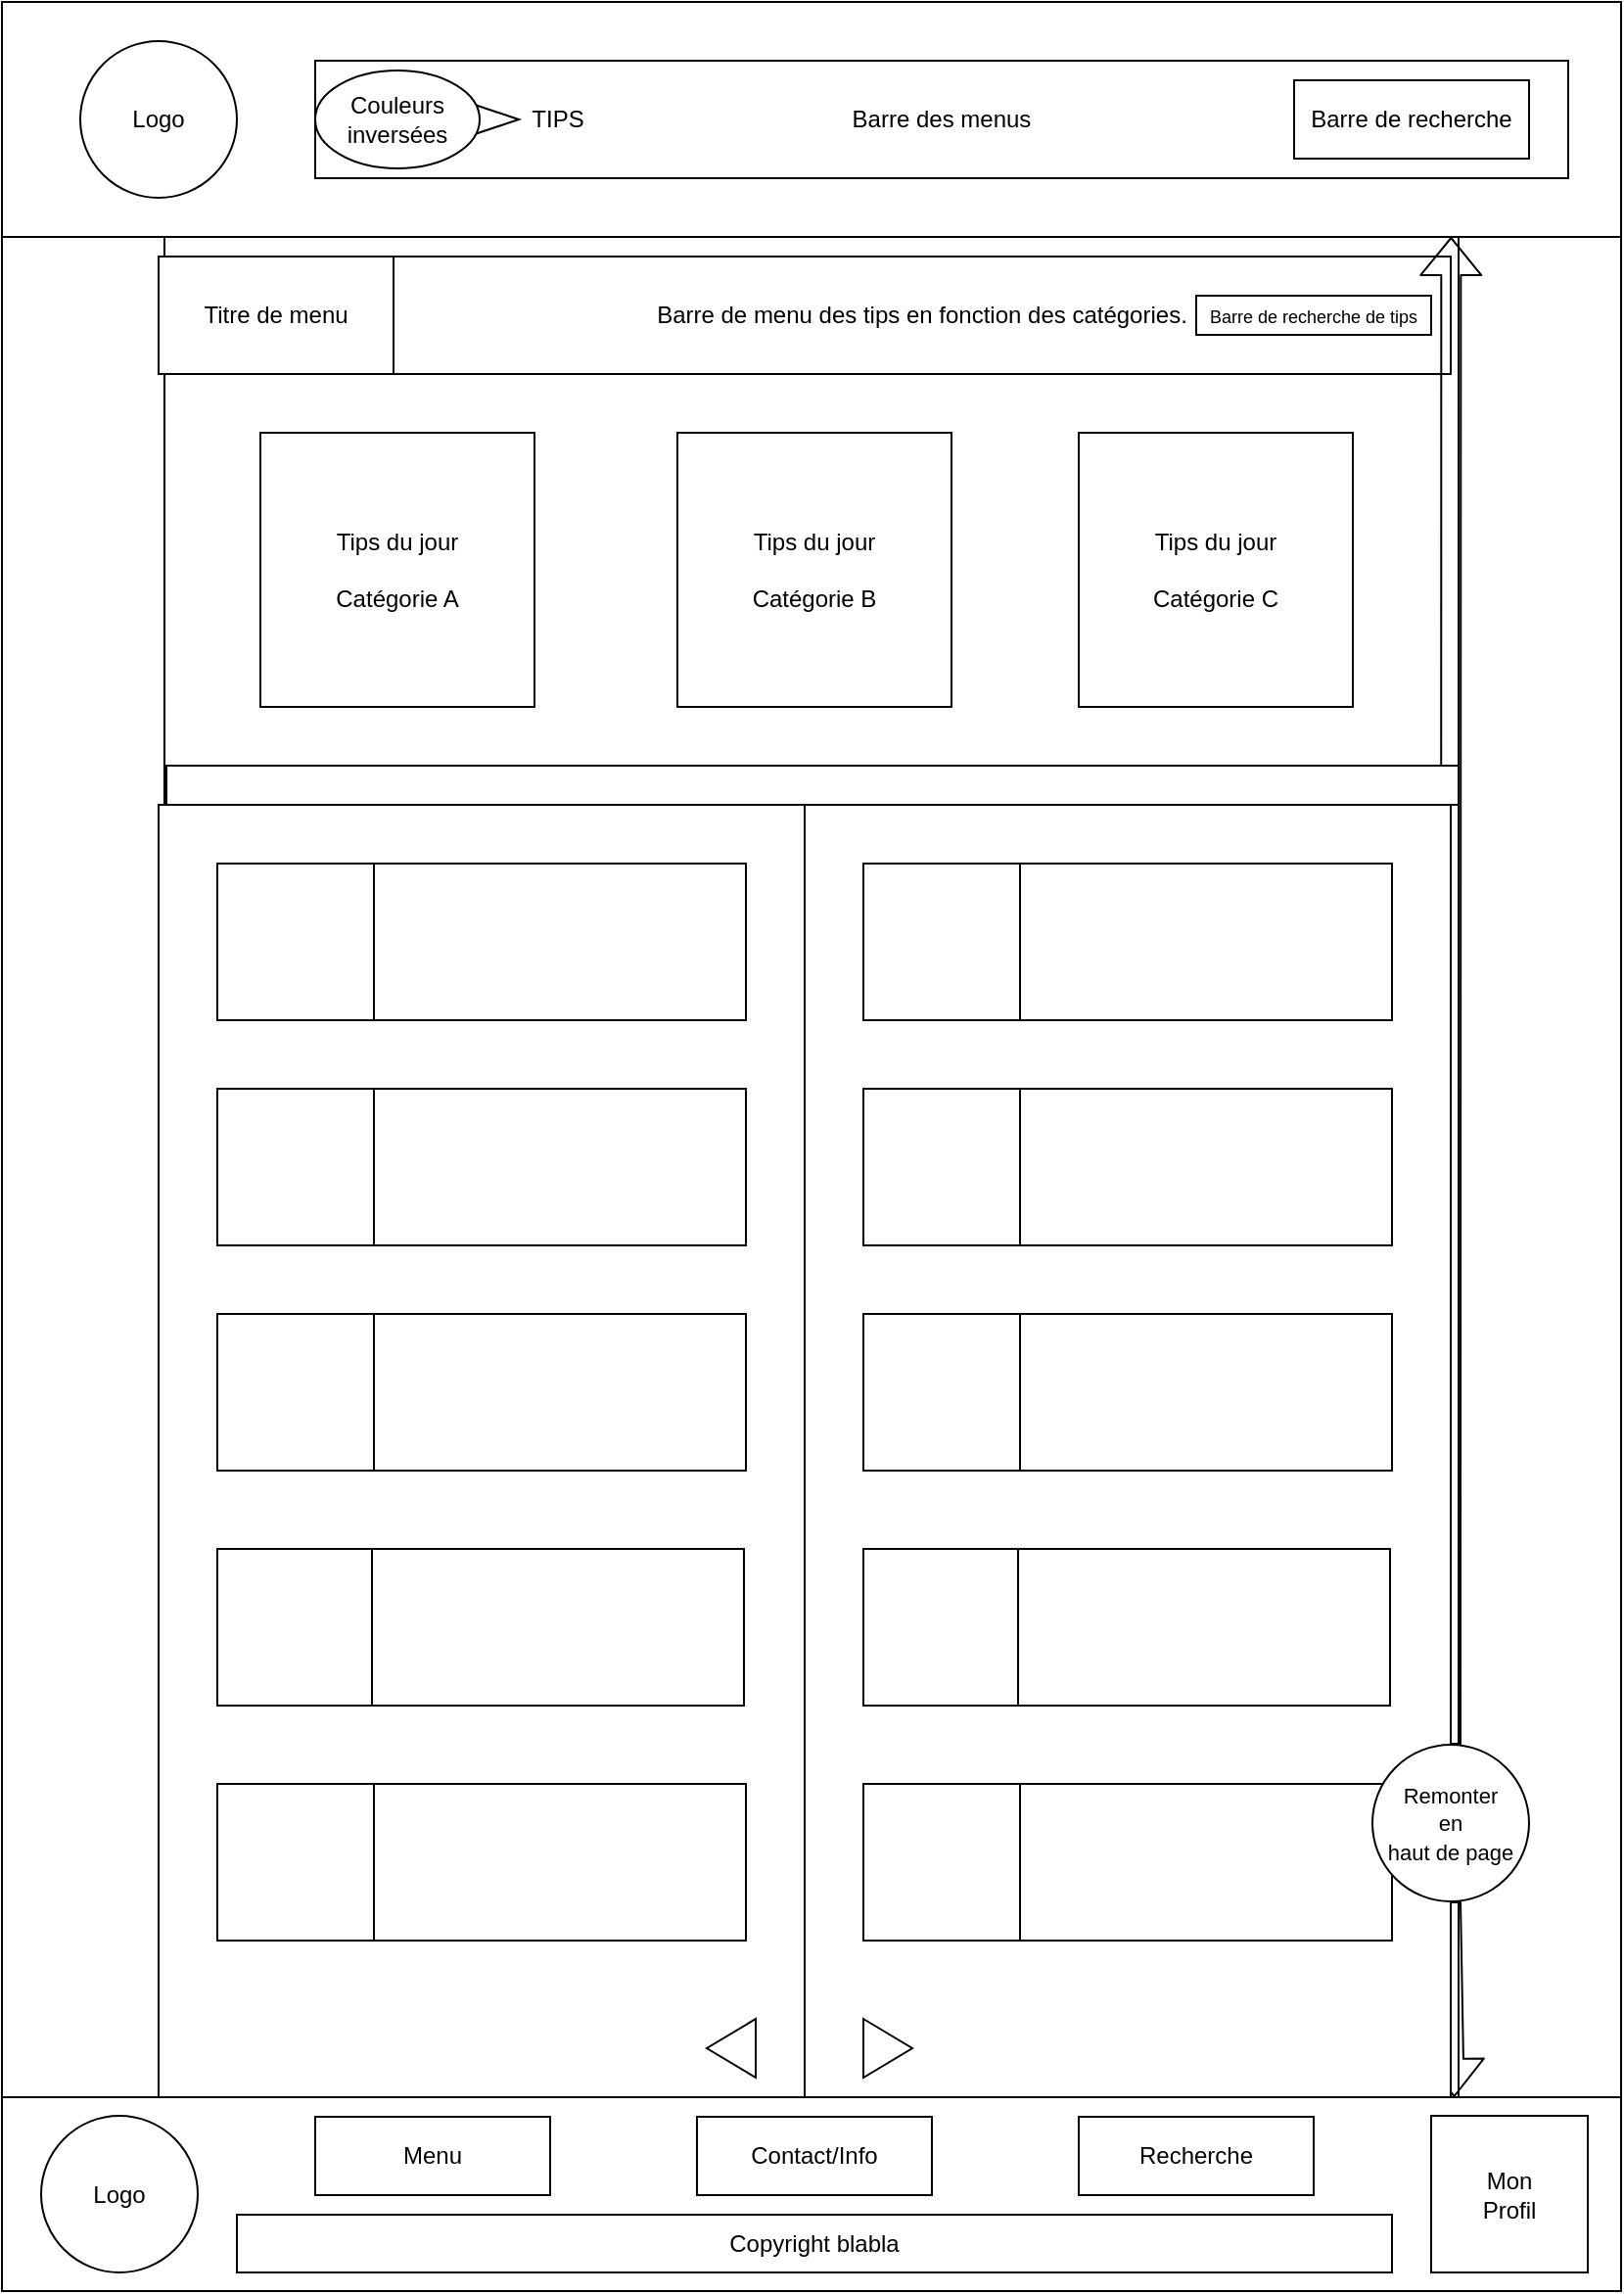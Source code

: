 <mxfile version="13.9.7" type="device"><diagram id="jGHna3xB51QaYU3SrOQf" name="Page-1"><mxGraphModel dx="1422" dy="763" grid="1" gridSize="10" guides="1" tooltips="1" connect="1" arrows="1" fold="1" page="1" pageScale="1" pageWidth="827" pageHeight="1169" math="0" shadow="0"><root><mxCell id="0"/><mxCell id="1" parent="0"/><mxCell id="CgVz2G0wK_aqsIFvUnBO-1" value="" style="rounded=0;whiteSpace=wrap;html=1;" parent="1" vertex="1"><mxGeometry width="827" height="120" as="geometry"/></mxCell><mxCell id="CgVz2G0wK_aqsIFvUnBO-2" value="Barre des menus" style="rounded=0;whiteSpace=wrap;html=1;" parent="1" vertex="1"><mxGeometry x="160" y="30" width="640" height="60" as="geometry"/></mxCell><mxCell id="CgVz2G0wK_aqsIFvUnBO-3" value="Barre de recherche" style="rounded=0;whiteSpace=wrap;html=1;" parent="1" vertex="1"><mxGeometry x="660" y="40" width="120" height="40" as="geometry"/></mxCell><mxCell id="CgVz2G0wK_aqsIFvUnBO-4" value="&lt;div&gt;Logo&lt;/div&gt;" style="ellipse;whiteSpace=wrap;html=1;aspect=fixed;" parent="1" vertex="1"><mxGeometry x="40" y="20" width="80" height="80" as="geometry"/></mxCell><mxCell id="CgVz2G0wK_aqsIFvUnBO-5" value="" style="rounded=0;whiteSpace=wrap;html=1;" parent="1" vertex="1"><mxGeometry y="1070" width="827" height="99" as="geometry"/></mxCell><mxCell id="CgVz2G0wK_aqsIFvUnBO-6" value="Logo" style="ellipse;whiteSpace=wrap;html=1;aspect=fixed;" parent="1" vertex="1"><mxGeometry x="20" y="1079.5" width="80" height="80" as="geometry"/></mxCell><mxCell id="CgVz2G0wK_aqsIFvUnBO-7" value="Copyright blabla" style="rounded=0;whiteSpace=wrap;html=1;" parent="1" vertex="1"><mxGeometry x="120" y="1130" width="590" height="29.5" as="geometry"/></mxCell><mxCell id="CgVz2G0wK_aqsIFvUnBO-8" value="Mon&lt;br&gt;Profil" style="whiteSpace=wrap;html=1;aspect=fixed;" parent="1" vertex="1"><mxGeometry x="730" y="1079.5" width="80" height="80" as="geometry"/></mxCell><mxCell id="CgVz2G0wK_aqsIFvUnBO-9" value="Menu" style="rounded=0;whiteSpace=wrap;html=1;" parent="1" vertex="1"><mxGeometry x="160" y="1080" width="120" height="40" as="geometry"/></mxCell><mxCell id="CgVz2G0wK_aqsIFvUnBO-10" value="Contact/Info" style="rounded=0;whiteSpace=wrap;html=1;" parent="1" vertex="1"><mxGeometry x="355" y="1080" width="120" height="40" as="geometry"/></mxCell><mxCell id="CgVz2G0wK_aqsIFvUnBO-11" value="Recherche" style="rounded=0;whiteSpace=wrap;html=1;" parent="1" vertex="1"><mxGeometry x="550" y="1080" width="120" height="40" as="geometry"/></mxCell><mxCell id="CgVz2G0wK_aqsIFvUnBO-12" value="" style="shape=process;whiteSpace=wrap;html=1;backgroundOutline=1;" parent="1" vertex="1"><mxGeometry y="120" width="827" height="950" as="geometry"/></mxCell><mxCell id="CgVz2G0wK_aqsIFvUnBO-13" value="Titre de menu" style="rounded=0;whiteSpace=wrap;html=1;" parent="1" vertex="1"><mxGeometry x="80" y="130" width="120" height="60" as="geometry"/></mxCell><mxCell id="tMEZr7CVBleatu07v5rV-1" value="TIPS" style="text;html=1;strokeColor=none;fillColor=none;align=center;verticalAlign=middle;whiteSpace=wrap;rounded=0;" vertex="1" parent="1"><mxGeometry x="264" y="50" width="40" height="20" as="geometry"/></mxCell><mxCell id="tMEZr7CVBleatu07v5rV-6" value="" style="triangle;whiteSpace=wrap;html=1;" vertex="1" parent="1"><mxGeometry x="234" y="50" width="30" height="20" as="geometry"/></mxCell><mxCell id="tMEZr7CVBleatu07v5rV-5" value="Couleurs inversées" style="ellipse;whiteSpace=wrap;html=1;" vertex="1" parent="1"><mxGeometry x="160" y="35" width="84" height="50" as="geometry"/></mxCell><mxCell id="tMEZr7CVBleatu07v5rV-7" value="Barre de menu des tips en fonction des catégories. " style="rounded=0;whiteSpace=wrap;html=1;" vertex="1" parent="1"><mxGeometry x="200" y="130" width="540" height="60" as="geometry"/></mxCell><mxCell id="tMEZr7CVBleatu07v5rV-8" value="&lt;font style=&quot;font-size: 9px&quot;&gt;Barre de recherche de tips&lt;/font&gt;" style="rounded=0;whiteSpace=wrap;html=1;" vertex="1" parent="1"><mxGeometry x="610" y="150" width="120" height="20" as="geometry"/></mxCell><mxCell id="tMEZr7CVBleatu07v5rV-9" value="Tips du jour&lt;br&gt;&lt;br&gt;Catégorie A" style="whiteSpace=wrap;html=1;aspect=fixed;" vertex="1" parent="1"><mxGeometry x="132" y="220" width="140" height="140" as="geometry"/></mxCell><mxCell id="tMEZr7CVBleatu07v5rV-10" value="Tips du jour&lt;br&gt;&lt;br&gt;Catégorie B" style="whiteSpace=wrap;html=1;aspect=fixed;" vertex="1" parent="1"><mxGeometry x="345" y="220" width="140" height="140" as="geometry"/></mxCell><mxCell id="tMEZr7CVBleatu07v5rV-11" value="Tips du jour&lt;br&gt;&lt;br&gt;Catégorie C" style="whiteSpace=wrap;html=1;aspect=fixed;" vertex="1" parent="1"><mxGeometry x="550" y="220" width="140" height="140" as="geometry"/></mxCell><mxCell id="tMEZr7CVBleatu07v5rV-13" value="" style="rounded=0;whiteSpace=wrap;html=1;" vertex="1" parent="1"><mxGeometry x="80" y="410" width="330" height="660" as="geometry"/></mxCell><mxCell id="CgVz2G0wK_aqsIFvUnBO-21" value="" style="shape=flexArrow;endArrow=classic;html=1;exitX=0.5;exitY=1;exitDx=0;exitDy=0;entryX=0.897;entryY=0;entryDx=0;entryDy=0;entryPerimeter=0;" parent="1" source="CgVz2G0wK_aqsIFvUnBO-17" target="CgVz2G0wK_aqsIFvUnBO-5" edge="1"><mxGeometry width="50" height="50" relative="1" as="geometry"><mxPoint x="390" y="780" as="sourcePoint"/><mxPoint x="440" y="730" as="targetPoint"/></mxGeometry></mxCell><mxCell id="CgVz2G0wK_aqsIFvUnBO-20" value="" style="shape=flexArrow;endArrow=classic;html=1;exitX=0.5;exitY=0;exitDx=0;exitDy=0;entryX=0.895;entryY=0;entryDx=0;entryDy=0;entryPerimeter=0;" parent="1" source="CgVz2G0wK_aqsIFvUnBO-17" target="CgVz2G0wK_aqsIFvUnBO-12" edge="1"><mxGeometry width="50" height="50" relative="1" as="geometry"><mxPoint x="390" y="780" as="sourcePoint"/><mxPoint x="440" y="730" as="targetPoint"/></mxGeometry></mxCell><mxCell id="tMEZr7CVBleatu07v5rV-14" value="" style="rounded=0;whiteSpace=wrap;html=1;" vertex="1" parent="1"><mxGeometry x="410" y="410" width="330" height="660" as="geometry"/></mxCell><mxCell id="tMEZr7CVBleatu07v5rV-17" value="" style="rounded=0;whiteSpace=wrap;html=1;" vertex="1" parent="1"><mxGeometry x="84" y="390" width="660" height="20" as="geometry"/></mxCell><mxCell id="tMEZr7CVBleatu07v5rV-18" value="" style="whiteSpace=wrap;html=1;aspect=fixed;" vertex="1" parent="1"><mxGeometry x="110" y="440" width="80" height="80" as="geometry"/></mxCell><mxCell id="tMEZr7CVBleatu07v5rV-19" value="" style="whiteSpace=wrap;html=1;aspect=fixed;" vertex="1" parent="1"><mxGeometry x="110" y="555" width="80" height="80" as="geometry"/></mxCell><mxCell id="tMEZr7CVBleatu07v5rV-20" value="" style="whiteSpace=wrap;html=1;aspect=fixed;" vertex="1" parent="1"><mxGeometry x="110" y="670" width="80" height="80" as="geometry"/></mxCell><mxCell id="tMEZr7CVBleatu07v5rV-21" value="" style="whiteSpace=wrap;html=1;aspect=fixed;" vertex="1" parent="1"><mxGeometry x="110" y="790" width="80" height="80" as="geometry"/></mxCell><mxCell id="tMEZr7CVBleatu07v5rV-22" value="" style="whiteSpace=wrap;html=1;aspect=fixed;" vertex="1" parent="1"><mxGeometry x="110" y="910" width="80" height="80" as="geometry"/></mxCell><mxCell id="tMEZr7CVBleatu07v5rV-23" value="" style="rounded=0;whiteSpace=wrap;html=1;" vertex="1" parent="1"><mxGeometry x="190" y="440" width="190" height="80" as="geometry"/></mxCell><mxCell id="tMEZr7CVBleatu07v5rV-24" value="" style="rounded=0;whiteSpace=wrap;html=1;" vertex="1" parent="1"><mxGeometry x="190" y="555" width="190" height="80" as="geometry"/></mxCell><mxCell id="tMEZr7CVBleatu07v5rV-25" value="" style="rounded=0;whiteSpace=wrap;html=1;" vertex="1" parent="1"><mxGeometry x="190" y="670" width="190" height="80" as="geometry"/></mxCell><mxCell id="tMEZr7CVBleatu07v5rV-26" value="" style="rounded=0;whiteSpace=wrap;html=1;" vertex="1" parent="1"><mxGeometry x="189" y="790" width="190" height="80" as="geometry"/></mxCell><mxCell id="tMEZr7CVBleatu07v5rV-27" value="" style="rounded=0;whiteSpace=wrap;html=1;" vertex="1" parent="1"><mxGeometry x="190" y="910" width="190" height="80" as="geometry"/></mxCell><mxCell id="tMEZr7CVBleatu07v5rV-28" value="" style="rounded=0;whiteSpace=wrap;html=1;" vertex="1" parent="1"><mxGeometry x="190" y="910" width="190" height="80" as="geometry"/></mxCell><mxCell id="tMEZr7CVBleatu07v5rV-29" value="" style="whiteSpace=wrap;html=1;aspect=fixed;" vertex="1" parent="1"><mxGeometry x="110" y="910" width="80" height="80" as="geometry"/></mxCell><mxCell id="tMEZr7CVBleatu07v5rV-30" value="" style="whiteSpace=wrap;html=1;aspect=fixed;" vertex="1" parent="1"><mxGeometry x="110" y="790" width="80" height="80" as="geometry"/></mxCell><mxCell id="tMEZr7CVBleatu07v5rV-31" value="" style="rounded=0;whiteSpace=wrap;html=1;" vertex="1" parent="1"><mxGeometry x="189" y="790" width="190" height="80" as="geometry"/></mxCell><mxCell id="tMEZr7CVBleatu07v5rV-32" value="" style="rounded=0;whiteSpace=wrap;html=1;" vertex="1" parent="1"><mxGeometry x="190" y="670" width="190" height="80" as="geometry"/></mxCell><mxCell id="tMEZr7CVBleatu07v5rV-33" value="" style="whiteSpace=wrap;html=1;aspect=fixed;" vertex="1" parent="1"><mxGeometry x="110" y="670" width="80" height="80" as="geometry"/></mxCell><mxCell id="tMEZr7CVBleatu07v5rV-34" value="" style="whiteSpace=wrap;html=1;aspect=fixed;" vertex="1" parent="1"><mxGeometry x="440" y="440" width="80" height="80" as="geometry"/></mxCell><mxCell id="tMEZr7CVBleatu07v5rV-35" value="" style="whiteSpace=wrap;html=1;aspect=fixed;" vertex="1" parent="1"><mxGeometry x="440" y="555" width="80" height="80" as="geometry"/></mxCell><mxCell id="tMEZr7CVBleatu07v5rV-36" value="" style="rounded=0;whiteSpace=wrap;html=1;" vertex="1" parent="1"><mxGeometry x="520" y="440" width="190" height="80" as="geometry"/></mxCell><mxCell id="tMEZr7CVBleatu07v5rV-37" value="" style="rounded=0;whiteSpace=wrap;html=1;" vertex="1" parent="1"><mxGeometry x="520" y="555" width="190" height="80" as="geometry"/></mxCell><mxCell id="tMEZr7CVBleatu07v5rV-38" value="" style="rounded=0;whiteSpace=wrap;html=1;" vertex="1" parent="1"><mxGeometry x="520" y="910" width="190" height="80" as="geometry"/></mxCell><mxCell id="tMEZr7CVBleatu07v5rV-39" value="" style="whiteSpace=wrap;html=1;aspect=fixed;" vertex="1" parent="1"><mxGeometry x="440" y="910" width="80" height="80" as="geometry"/></mxCell><mxCell id="tMEZr7CVBleatu07v5rV-40" value="" style="whiteSpace=wrap;html=1;aspect=fixed;" vertex="1" parent="1"><mxGeometry x="440" y="790" width="80" height="80" as="geometry"/></mxCell><mxCell id="tMEZr7CVBleatu07v5rV-41" value="" style="rounded=0;whiteSpace=wrap;html=1;" vertex="1" parent="1"><mxGeometry x="519" y="790" width="190" height="80" as="geometry"/></mxCell><mxCell id="tMEZr7CVBleatu07v5rV-42" value="" style="rounded=0;whiteSpace=wrap;html=1;" vertex="1" parent="1"><mxGeometry x="520" y="670" width="190" height="80" as="geometry"/></mxCell><mxCell id="tMEZr7CVBleatu07v5rV-43" value="" style="whiteSpace=wrap;html=1;aspect=fixed;" vertex="1" parent="1"><mxGeometry x="440" y="670" width="80" height="80" as="geometry"/></mxCell><mxCell id="tMEZr7CVBleatu07v5rV-44" value="" style="triangle;whiteSpace=wrap;html=1;" vertex="1" parent="1"><mxGeometry x="440" y="1030" width="25" height="30" as="geometry"/></mxCell><mxCell id="tMEZr7CVBleatu07v5rV-45" value="" style="triangle;whiteSpace=wrap;html=1;flipV=1;flipH=1;" vertex="1" parent="1"><mxGeometry x="360" y="1030" width="25" height="30" as="geometry"/></mxCell><mxCell id="CgVz2G0wK_aqsIFvUnBO-17" value="&lt;font style=&quot;font-size: 11px&quot;&gt;Remonter&lt;br&gt;en&lt;br&gt;haut de page&lt;/font&gt;" style="ellipse;whiteSpace=wrap;html=1;aspect=fixed;" parent="1" vertex="1"><mxGeometry x="700" y="890" width="80" height="80" as="geometry"/></mxCell></root></mxGraphModel></diagram></mxfile>